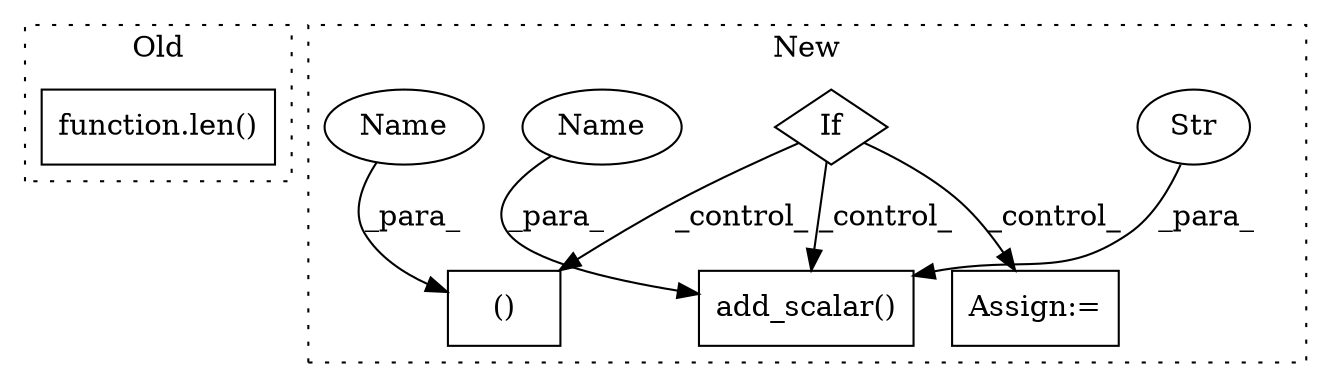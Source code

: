 digraph G {
subgraph cluster0 {
1 [label="function.len()" a="75" s="2195,2203" l="4,1" shape="box"];
label = "Old";
style="dotted";
}
subgraph cluster1 {
2 [label="add_scalar()" a="75" s="2640,2718" l="23,1" shape="box"];
3 [label="Str" a="66" s="2663" l="12" shape="ellipse"];
4 [label="()" a="54" s="2752" l="16" shape="box"];
5 [label="If" a="96" s="2471" l="3" shape="diamond"];
6 [label="Assign:=" a="68" s="2549" l="4" shape="box"];
7 [label="Name" a="87" s="2677" l="12" shape="ellipse"];
8 [label="Name" a="87" s="2740" l="12" shape="ellipse"];
label = "New";
style="dotted";
}
3 -> 2 [label="_para_"];
5 -> 2 [label="_control_"];
5 -> 4 [label="_control_"];
5 -> 6 [label="_control_"];
7 -> 2 [label="_para_"];
8 -> 4 [label="_para_"];
}